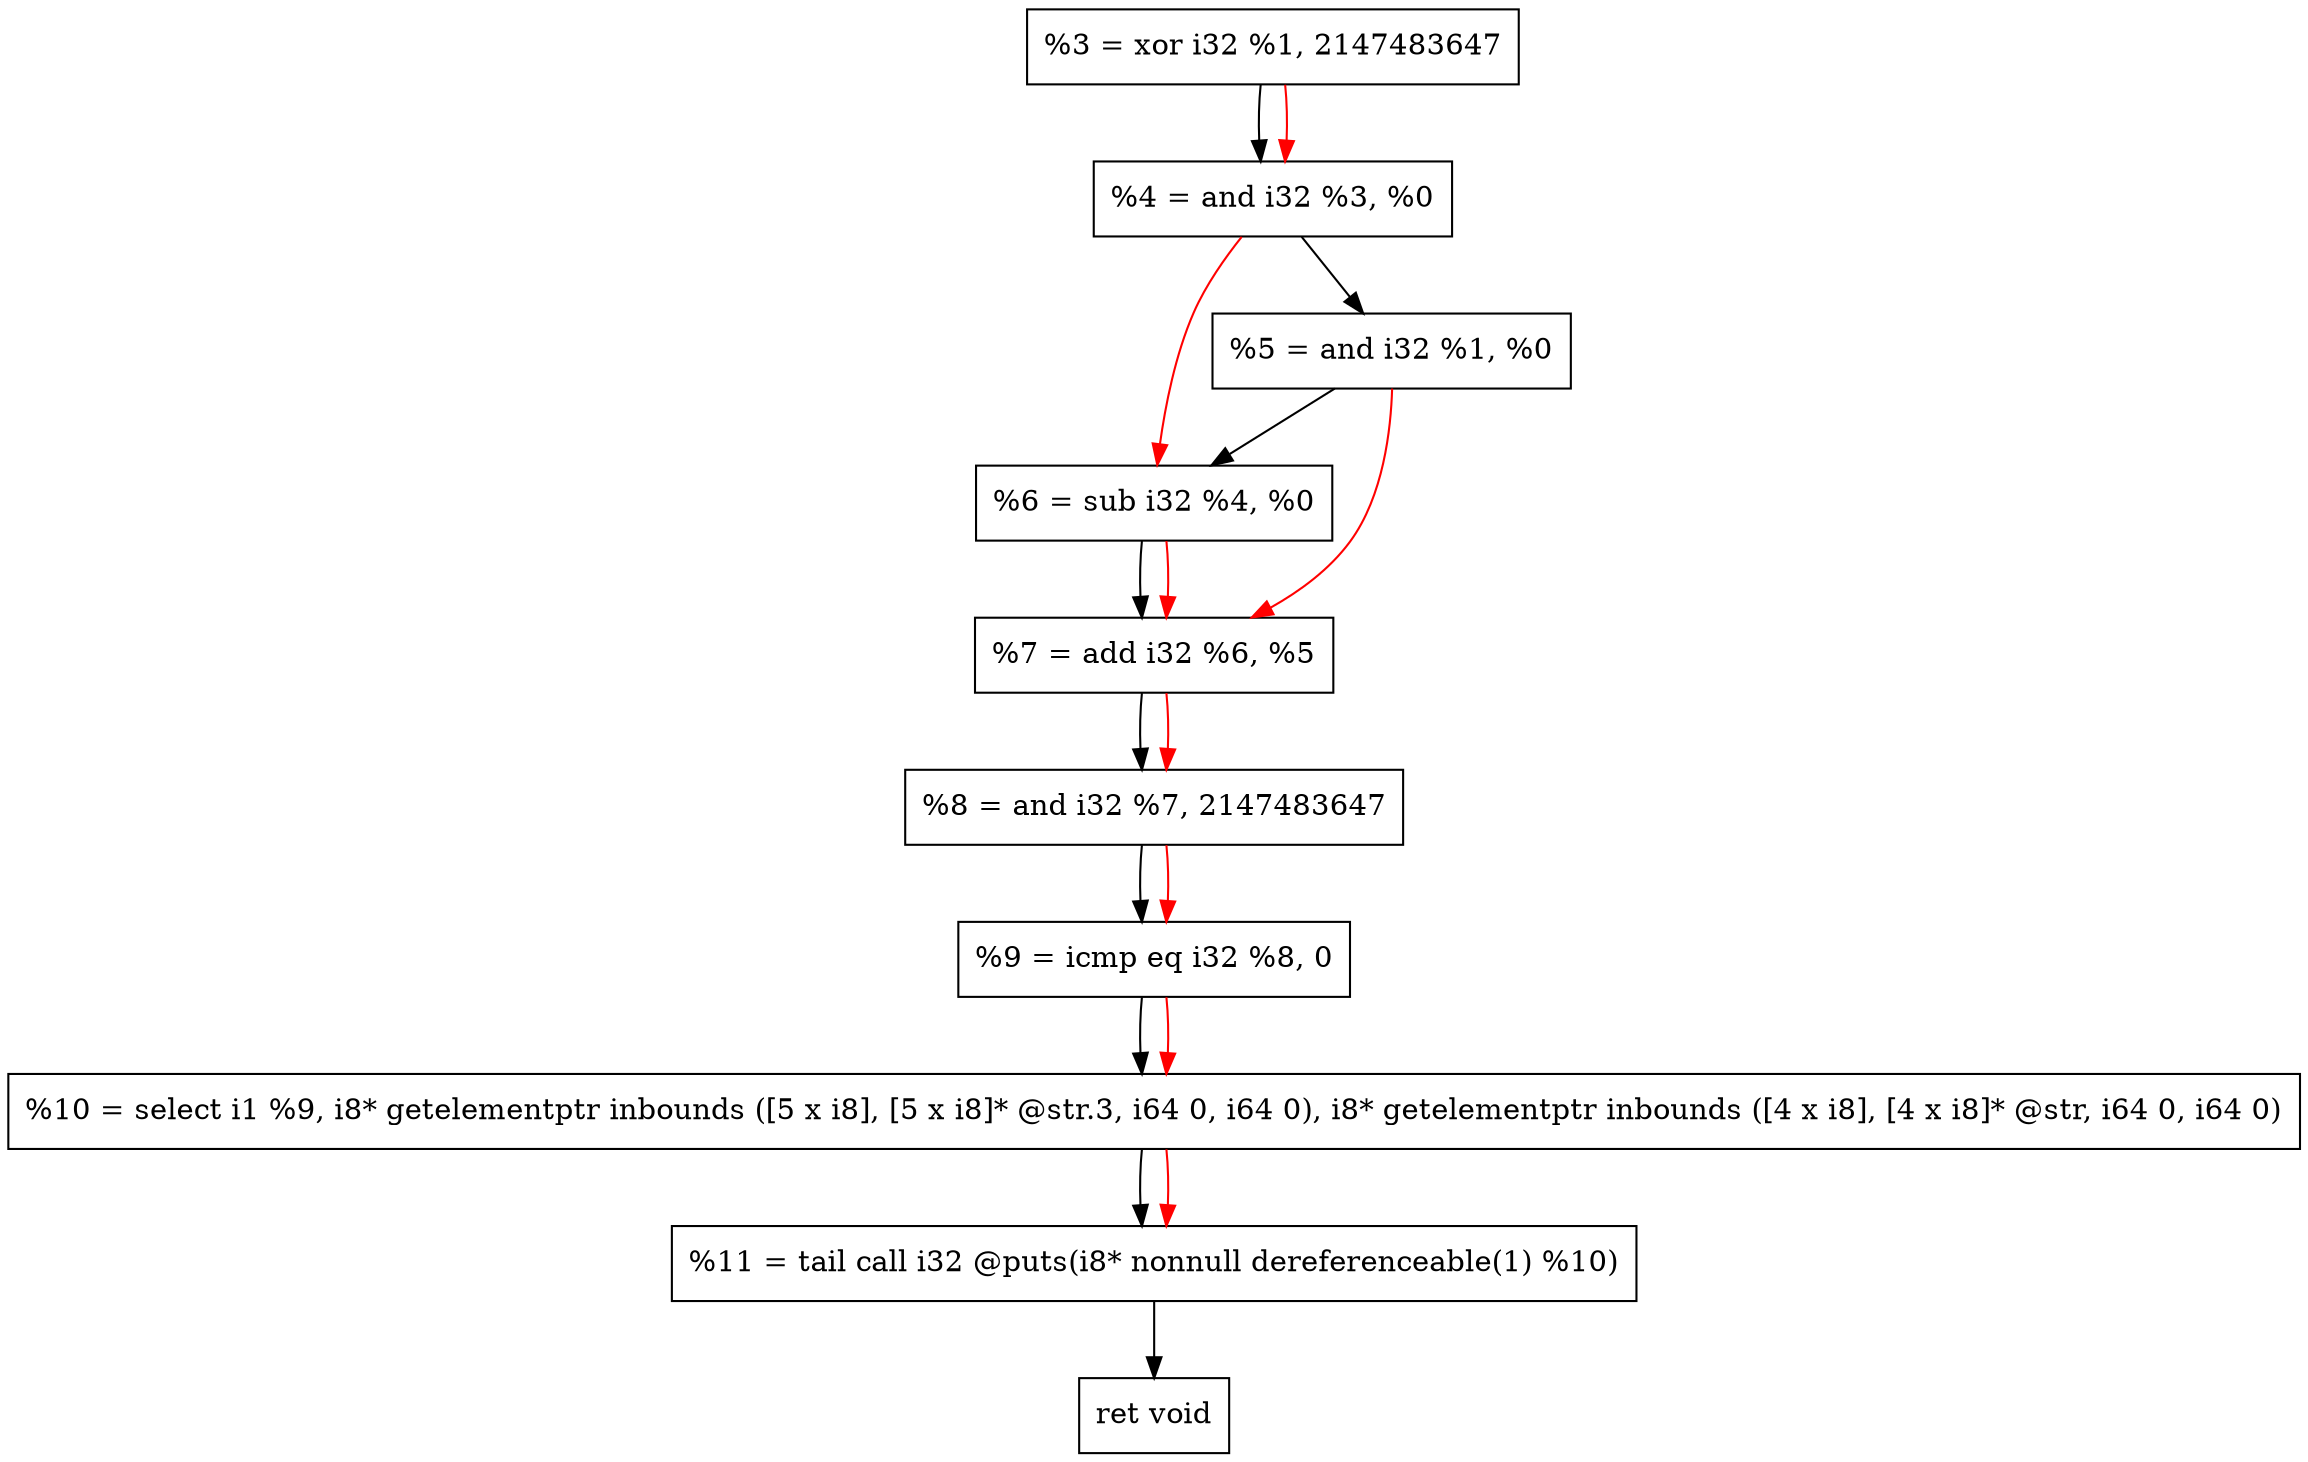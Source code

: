 digraph "DFG for'crackme' function" {
	Node0x1d38870[shape=record, label="  %3 = xor i32 %1, 2147483647"];
	Node0x1d388e0[shape=record, label="  %4 = and i32 %3, %0"];
	Node0x1d389a0[shape=record, label="  %5 = and i32 %1, %0"];
	Node0x1d38a10[shape=record, label="  %6 = sub i32 %4, %0"];
	Node0x1d38a80[shape=record, label="  %7 = add i32 %6, %5"];
	Node0x1d38af0[shape=record, label="  %8 = and i32 %7, 2147483647"];
	Node0x1d38b60[shape=record, label="  %9 = icmp eq i32 %8, 0"];
	Node0x1cd9388[shape=record, label="  %10 = select i1 %9, i8* getelementptr inbounds ([5 x i8], [5 x i8]* @str.3, i64 0, i64 0), i8* getelementptr inbounds ([4 x i8], [4 x i8]* @str, i64 0, i64 0)"];
	Node0x1d39000[shape=record, label="  %11 = tail call i32 @puts(i8* nonnull dereferenceable(1) %10)"];
	Node0x1d39050[shape=record, label="  ret void"];
	Node0x1d38870 -> Node0x1d388e0;
	Node0x1d388e0 -> Node0x1d389a0;
	Node0x1d389a0 -> Node0x1d38a10;
	Node0x1d38a10 -> Node0x1d38a80;
	Node0x1d38a80 -> Node0x1d38af0;
	Node0x1d38af0 -> Node0x1d38b60;
	Node0x1d38b60 -> Node0x1cd9388;
	Node0x1cd9388 -> Node0x1d39000;
	Node0x1d39000 -> Node0x1d39050;
edge [color=red]
	Node0x1d38870 -> Node0x1d388e0;
	Node0x1d388e0 -> Node0x1d38a10;
	Node0x1d38a10 -> Node0x1d38a80;
	Node0x1d389a0 -> Node0x1d38a80;
	Node0x1d38a80 -> Node0x1d38af0;
	Node0x1d38af0 -> Node0x1d38b60;
	Node0x1d38b60 -> Node0x1cd9388;
	Node0x1cd9388 -> Node0x1d39000;
}
